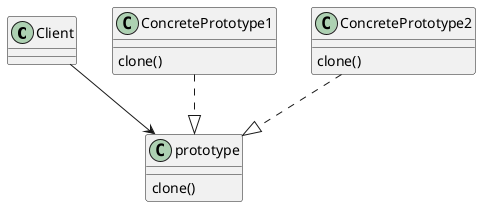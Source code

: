 @startuml
'https://plantuml.com/class-diagram



class Client {}



class prototype {
    clone()
}


class ConcretePrototype1 {
    clone()
}

class ConcretePrototype2 {
    clone()
}

ConcretePrototype1 ..|> prototype
ConcretePrototype2 ..|> prototype

Client --> prototype
@enduml